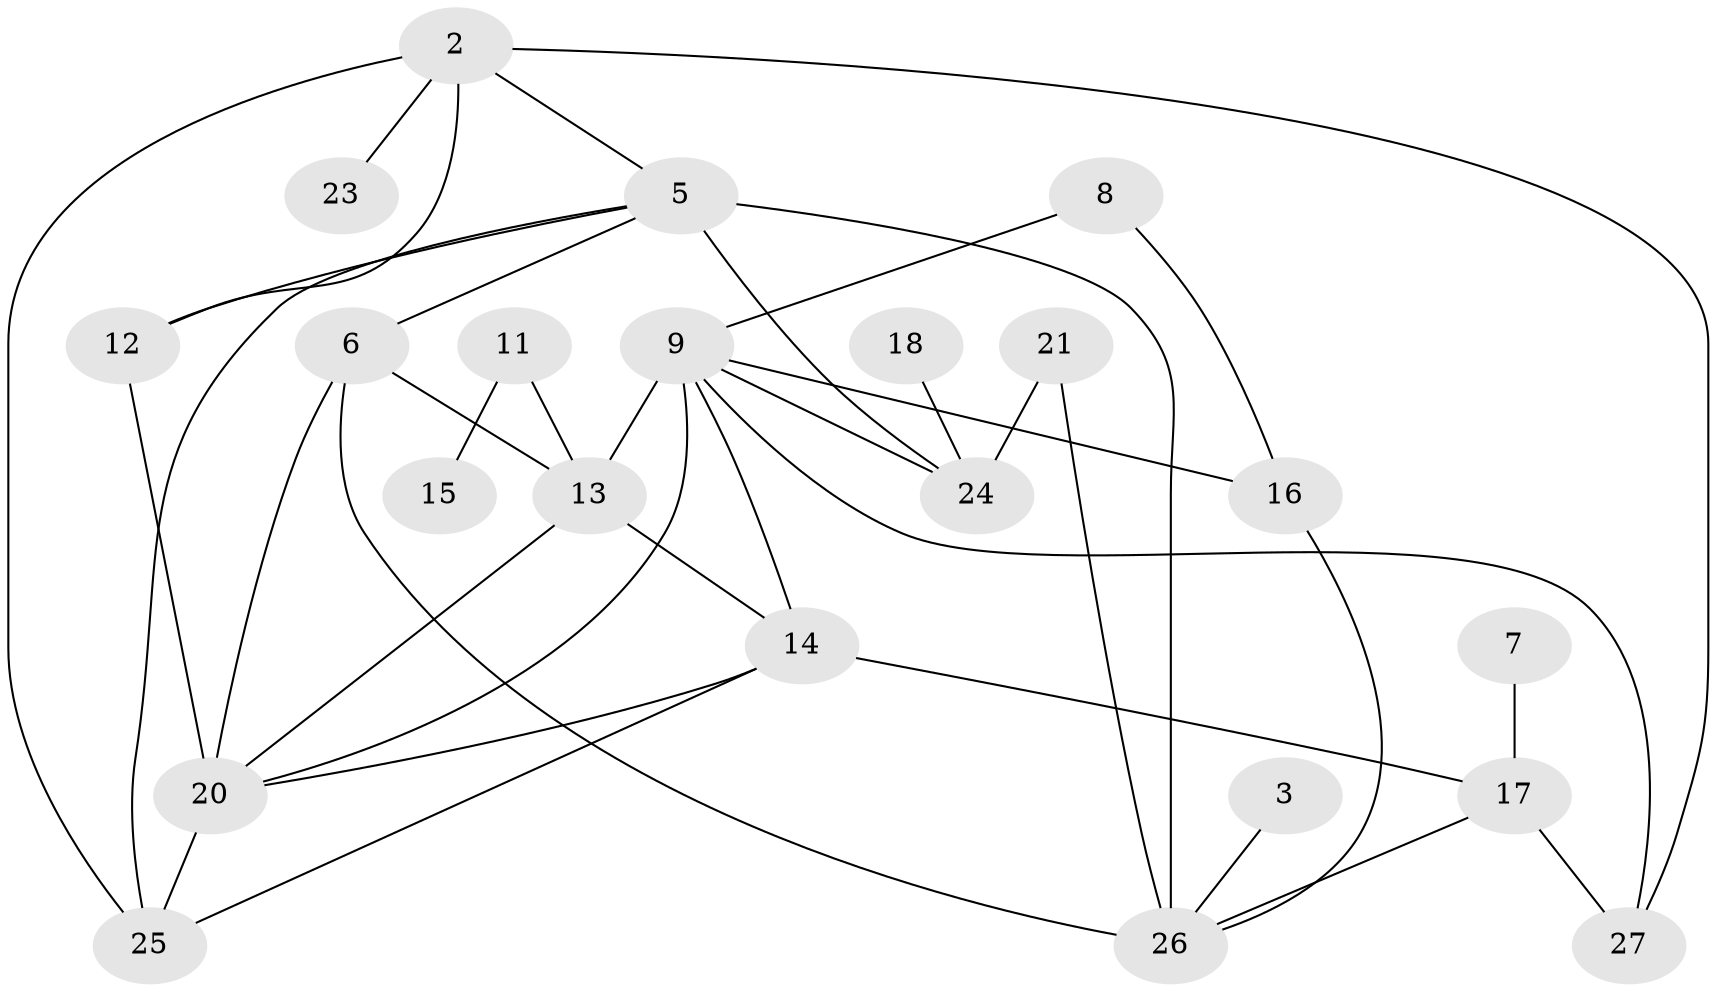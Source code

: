// original degree distribution, {4: 0.10909090909090909, 2: 0.23636363636363636, 0: 0.10909090909090909, 3: 0.18181818181818182, 5: 0.10909090909090909, 1: 0.2, 7: 0.01818181818181818, 6: 0.03636363636363636}
// Generated by graph-tools (version 1.1) at 2025/00/03/09/25 03:00:49]
// undirected, 22 vertices, 38 edges
graph export_dot {
graph [start="1"]
  node [color=gray90,style=filled];
  2;
  3;
  5;
  6;
  7;
  8;
  9;
  11;
  12;
  13;
  14;
  15;
  16;
  17;
  18;
  20;
  21;
  23;
  24;
  25;
  26;
  27;
  2 -- 5 [weight=1.0];
  2 -- 12 [weight=1.0];
  2 -- 23 [weight=1.0];
  2 -- 25 [weight=1.0];
  2 -- 27 [weight=1.0];
  3 -- 26 [weight=1.0];
  5 -- 6 [weight=1.0];
  5 -- 12 [weight=1.0];
  5 -- 24 [weight=1.0];
  5 -- 25 [weight=1.0];
  5 -- 26 [weight=3.0];
  6 -- 13 [weight=1.0];
  6 -- 20 [weight=1.0];
  6 -- 26 [weight=2.0];
  7 -- 17 [weight=1.0];
  8 -- 9 [weight=1.0];
  8 -- 16 [weight=1.0];
  9 -- 13 [weight=1.0];
  9 -- 14 [weight=1.0];
  9 -- 16 [weight=1.0];
  9 -- 20 [weight=1.0];
  9 -- 24 [weight=1.0];
  9 -- 27 [weight=1.0];
  11 -- 13 [weight=1.0];
  11 -- 15 [weight=1.0];
  12 -- 20 [weight=1.0];
  13 -- 14 [weight=1.0];
  13 -- 20 [weight=1.0];
  14 -- 17 [weight=1.0];
  14 -- 20 [weight=1.0];
  14 -- 25 [weight=1.0];
  16 -- 26 [weight=1.0];
  17 -- 26 [weight=2.0];
  17 -- 27 [weight=1.0];
  18 -- 24 [weight=1.0];
  20 -- 25 [weight=1.0];
  21 -- 24 [weight=1.0];
  21 -- 26 [weight=1.0];
}
